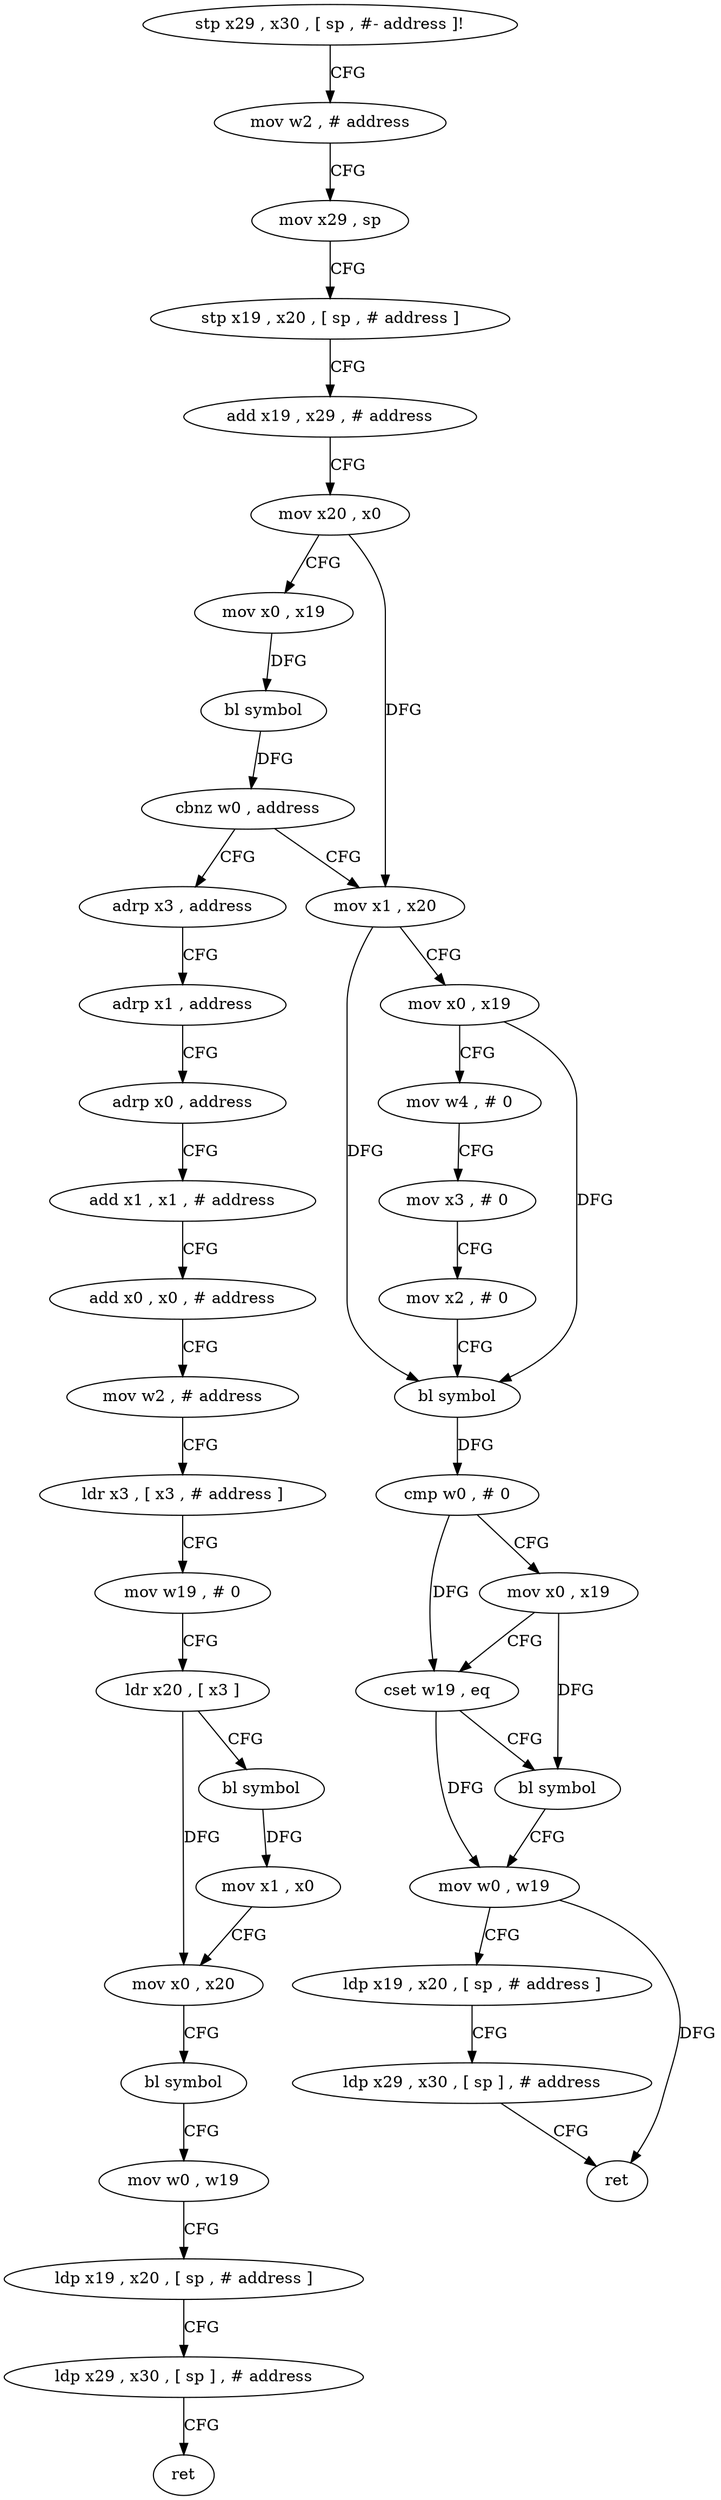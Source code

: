 digraph "func" {
"82864" [label = "stp x29 , x30 , [ sp , #- address ]!" ]
"82868" [label = "mov w2 , # address" ]
"82872" [label = "mov x29 , sp" ]
"82876" [label = "stp x19 , x20 , [ sp , # address ]" ]
"82880" [label = "add x19 , x29 , # address" ]
"82884" [label = "mov x20 , x0" ]
"82888" [label = "mov x0 , x19" ]
"82892" [label = "bl symbol" ]
"82896" [label = "cbnz w0 , address" ]
"82960" [label = "adrp x3 , address" ]
"82900" [label = "mov x1 , x20" ]
"82964" [label = "adrp x1 , address" ]
"82968" [label = "adrp x0 , address" ]
"82972" [label = "add x1 , x1 , # address" ]
"82976" [label = "add x0 , x0 , # address" ]
"82980" [label = "mov w2 , # address" ]
"82984" [label = "ldr x3 , [ x3 , # address ]" ]
"82988" [label = "mov w19 , # 0" ]
"82992" [label = "ldr x20 , [ x3 ]" ]
"82996" [label = "bl symbol" ]
"83000" [label = "mov x1 , x0" ]
"83004" [label = "mov x0 , x20" ]
"83008" [label = "bl symbol" ]
"83012" [label = "mov w0 , w19" ]
"83016" [label = "ldp x19 , x20 , [ sp , # address ]" ]
"83020" [label = "ldp x29 , x30 , [ sp ] , # address" ]
"83024" [label = "ret" ]
"82904" [label = "mov x0 , x19" ]
"82908" [label = "mov w4 , # 0" ]
"82912" [label = "mov x3 , # 0" ]
"82916" [label = "mov x2 , # 0" ]
"82920" [label = "bl symbol" ]
"82924" [label = "cmp w0 , # 0" ]
"82928" [label = "mov x0 , x19" ]
"82932" [label = "cset w19 , eq" ]
"82936" [label = "bl symbol" ]
"82940" [label = "mov w0 , w19" ]
"82944" [label = "ldp x19 , x20 , [ sp , # address ]" ]
"82948" [label = "ldp x29 , x30 , [ sp ] , # address" ]
"82952" [label = "ret" ]
"82864" -> "82868" [ label = "CFG" ]
"82868" -> "82872" [ label = "CFG" ]
"82872" -> "82876" [ label = "CFG" ]
"82876" -> "82880" [ label = "CFG" ]
"82880" -> "82884" [ label = "CFG" ]
"82884" -> "82888" [ label = "CFG" ]
"82884" -> "82900" [ label = "DFG" ]
"82888" -> "82892" [ label = "DFG" ]
"82892" -> "82896" [ label = "DFG" ]
"82896" -> "82960" [ label = "CFG" ]
"82896" -> "82900" [ label = "CFG" ]
"82960" -> "82964" [ label = "CFG" ]
"82900" -> "82904" [ label = "CFG" ]
"82900" -> "82920" [ label = "DFG" ]
"82964" -> "82968" [ label = "CFG" ]
"82968" -> "82972" [ label = "CFG" ]
"82972" -> "82976" [ label = "CFG" ]
"82976" -> "82980" [ label = "CFG" ]
"82980" -> "82984" [ label = "CFG" ]
"82984" -> "82988" [ label = "CFG" ]
"82988" -> "82992" [ label = "CFG" ]
"82992" -> "82996" [ label = "CFG" ]
"82992" -> "83004" [ label = "DFG" ]
"82996" -> "83000" [ label = "DFG" ]
"83000" -> "83004" [ label = "CFG" ]
"83004" -> "83008" [ label = "CFG" ]
"83008" -> "83012" [ label = "CFG" ]
"83012" -> "83016" [ label = "CFG" ]
"83016" -> "83020" [ label = "CFG" ]
"83020" -> "83024" [ label = "CFG" ]
"82904" -> "82908" [ label = "CFG" ]
"82904" -> "82920" [ label = "DFG" ]
"82908" -> "82912" [ label = "CFG" ]
"82912" -> "82916" [ label = "CFG" ]
"82916" -> "82920" [ label = "CFG" ]
"82920" -> "82924" [ label = "DFG" ]
"82924" -> "82928" [ label = "CFG" ]
"82924" -> "82932" [ label = "DFG" ]
"82928" -> "82932" [ label = "CFG" ]
"82928" -> "82936" [ label = "DFG" ]
"82932" -> "82936" [ label = "CFG" ]
"82932" -> "82940" [ label = "DFG" ]
"82936" -> "82940" [ label = "CFG" ]
"82940" -> "82944" [ label = "CFG" ]
"82940" -> "82952" [ label = "DFG" ]
"82944" -> "82948" [ label = "CFG" ]
"82948" -> "82952" [ label = "CFG" ]
}
